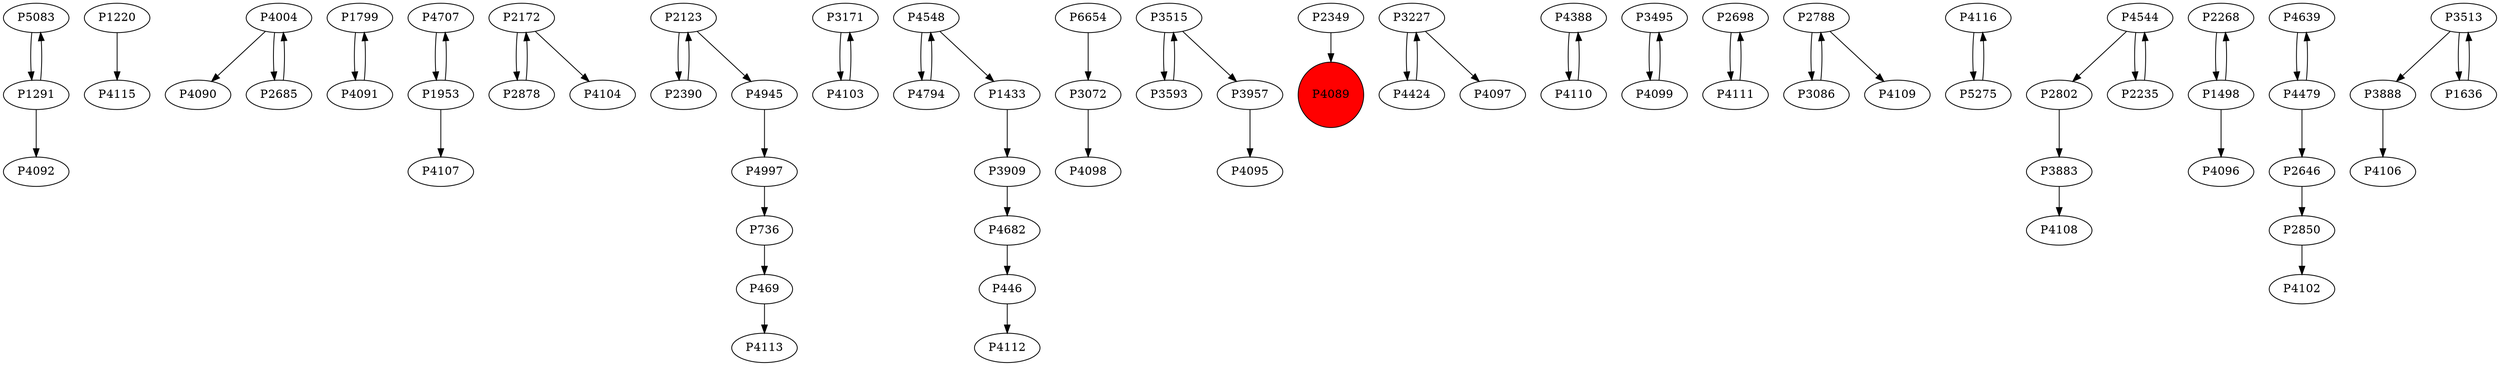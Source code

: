 digraph {
	P5083 -> P1291
	P1220 -> P4115
	P4004 -> P4090
	P1799 -> P4091
	P4004 -> P2685
	P4707 -> P1953
	P2172 -> P2878
	P2123 -> P2390
	P4945 -> P4997
	P3171 -> P4103
	P1953 -> P4107
	P1291 -> P5083
	P3909 -> P4682
	P6654 -> P3072
	P446 -> P4112
	P3957 -> P4095
	P2685 -> P4004
	P2349 -> P4089
	P3227 -> P4424
	P3593 -> P3515
	P4091 -> P1799
	P4388 -> P4110
	P4794 -> P4548
	P3515 -> P3957
	P3495 -> P4099
	P469 -> P4113
	P2698 -> P4111
	P2788 -> P3086
	P4116 -> P5275
	P2802 -> P3883
	P4424 -> P3227
	P2268 -> P1498
	P4548 -> P4794
	P4639 -> P4479
	P3888 -> P4106
	P4479 -> P2646
	P4099 -> P3495
	P4997 -> P736
	P4548 -> P1433
	P3883 -> P4108
	P4110 -> P4388
	P2390 -> P2123
	P4103 -> P3171
	P2646 -> P2850
	P4544 -> P2235
	P4682 -> P446
	P3515 -> P3593
	P4479 -> P4639
	P4544 -> P2802
	P3513 -> P3888
	P3513 -> P1636
	P2123 -> P4945
	P2878 -> P2172
	P1498 -> P4096
	P4111 -> P2698
	P1291 -> P4092
	P736 -> P469
	P1498 -> P2268
	P2788 -> P4109
	P2172 -> P4104
	P3086 -> P2788
	P5275 -> P4116
	P2235 -> P4544
	P1433 -> P3909
	P2850 -> P4102
	P1953 -> P4707
	P3072 -> P4098
	P1636 -> P3513
	P3227 -> P4097
	P4089 [shape=circle]
	P4089 [style=filled]
	P4089 [fillcolor=red]
}